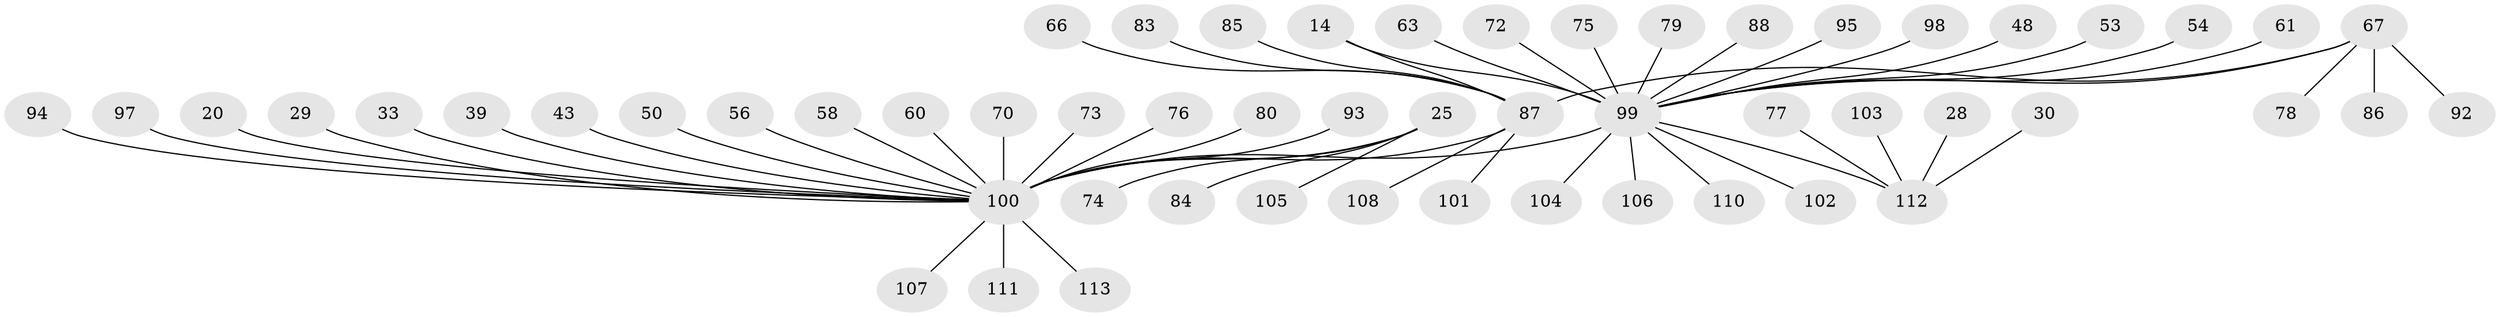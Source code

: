 // original degree distribution, {7: 0.035398230088495575, 8: 0.05309734513274336, 9: 0.035398230088495575, 5: 0.008849557522123894, 12: 0.008849557522123894, 4: 0.035398230088495575, 6: 0.035398230088495575, 14: 0.008849557522123894, 11: 0.008849557522123894, 10: 0.008849557522123894, 2: 0.10619469026548672, 1: 0.584070796460177, 3: 0.07079646017699115}
// Generated by graph-tools (version 1.1) at 2025/55/03/09/25 04:55:12]
// undirected, 56 vertices, 57 edges
graph export_dot {
graph [start="1"]
  node [color=gray90,style=filled];
  14 [super="+13"];
  20 [super="+19"];
  25 [super="+24"];
  28;
  29;
  30 [super="+26"];
  33;
  39;
  43;
  48 [super="+35+44"];
  50;
  53;
  54;
  56;
  58;
  60;
  61;
  63;
  66;
  67 [super="+4+55"];
  70;
  72;
  73;
  74;
  75;
  76;
  77;
  78;
  79 [super="+27"];
  80;
  83;
  84;
  85;
  86;
  87 [super="+46+3+5+34+36+47"];
  88;
  92 [super="+45"];
  93;
  94;
  95 [super="+69"];
  97;
  98;
  99 [super="+10+49+91+42"];
  100 [super="+90+17+41+96"];
  101;
  102;
  103;
  104;
  105 [super="+59"];
  106;
  107;
  108;
  110 [super="+82"];
  111 [super="+81"];
  112 [super="+7"];
  113 [super="+109"];
  14 -- 87;
  14 -- 99 [weight=7];
  20 -- 100 [weight=8];
  25 -- 84;
  25 -- 74;
  25 -- 105;
  25 -- 100 [weight=7];
  28 -- 112;
  29 -- 100;
  30 -- 112;
  33 -- 100;
  39 -- 100;
  43 -- 100;
  48 -- 99;
  50 -- 100;
  53 -- 99;
  54 -- 99;
  56 -- 100;
  58 -- 100;
  60 -- 100;
  61 -- 99;
  63 -- 99;
  66 -- 87;
  67 -- 99;
  67 -- 86;
  67 -- 87 [weight=6];
  67 -- 92;
  67 -- 78;
  70 -- 100;
  72 -- 99;
  73 -- 100;
  75 -- 99 [weight=2];
  76 -- 100;
  77 -- 112;
  79 -- 99;
  80 -- 100;
  83 -- 87;
  85 -- 87;
  87 -- 101;
  87 -- 108;
  87 -- 100 [weight=4];
  88 -- 99;
  93 -- 100;
  94 -- 100;
  95 -- 99;
  97 -- 100;
  98 -- 99;
  99 -- 100 [weight=6];
  99 -- 102;
  99 -- 106;
  99 -- 110;
  99 -- 104;
  99 -- 112 [weight=6];
  100 -- 107;
  100 -- 111;
  100 -- 113;
  103 -- 112;
}
